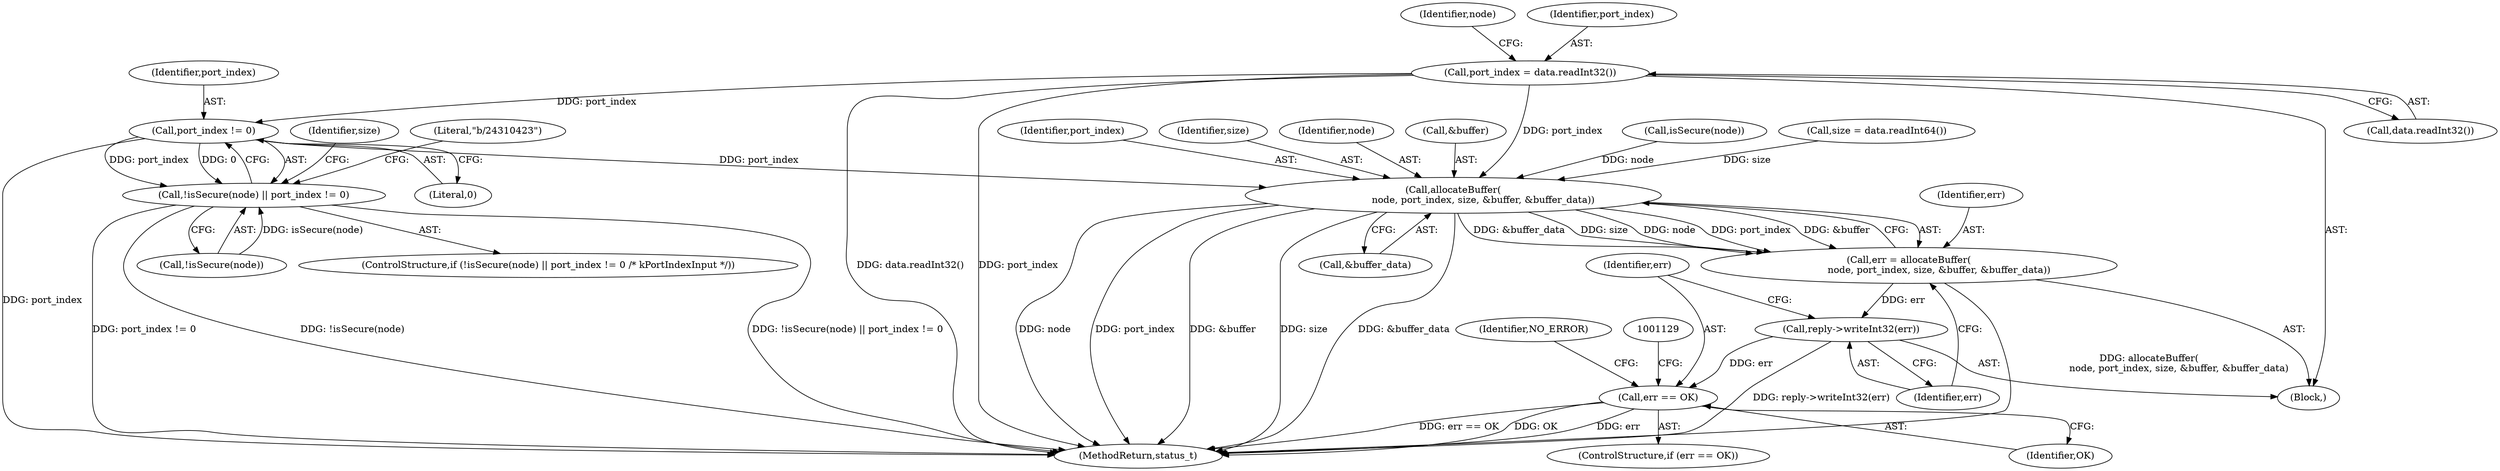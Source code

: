 digraph "0_Android_295c883fe3105b19bcd0f9e07d54c6b589fc5bff@API" {
"1001085" [label="(Call,port_index = data.readInt32())"];
"1001093" [label="(Call,port_index != 0)"];
"1001089" [label="(Call,!isSecure(node) || port_index != 0)"];
"1001112" [label="(Call,allocateBuffer(\n                    node, port_index, size, &buffer, &buffer_data))"];
"1001110" [label="(Call,err = allocateBuffer(\n                    node, port_index, size, &buffer, &buffer_data))"];
"1001120" [label="(Call,reply->writeInt32(err))"];
"1001123" [label="(Call,err == OK)"];
"1001093" [label="(Call,port_index != 0)"];
"1001091" [label="(Call,isSecure(node))"];
"1001085" [label="(Call,port_index = data.readInt32())"];
"1001122" [label="(ControlStructure,if (err == OK))"];
"1001105" [label="(Identifier,size)"];
"1001098" [label="(Literal,\"b/24310423\")"];
"1001094" [label="(Identifier,port_index)"];
"1001112" [label="(Call,allocateBuffer(\n                    node, port_index, size, &buffer, &buffer_data))"];
"1001073" [label="(Block,)"];
"1001092" [label="(Identifier,node)"];
"1001104" [label="(Call,size = data.readInt64())"];
"1001089" [label="(Call,!isSecure(node) || port_index != 0)"];
"1001118" [label="(Call,&buffer_data)"];
"1001090" [label="(Call,!isSecure(node))"];
"1001114" [label="(Identifier,port_index)"];
"1001088" [label="(ControlStructure,if (!isSecure(node) || port_index != 0 /* kPortIndexInput */))"];
"1001115" [label="(Identifier,size)"];
"1001124" [label="(Identifier,err)"];
"1001125" [label="(Identifier,OK)"];
"1001087" [label="(Call,data.readInt32())"];
"1001086" [label="(Identifier,port_index)"];
"1001136" [label="(Identifier,NO_ERROR)"];
"1001111" [label="(Identifier,err)"];
"1001120" [label="(Call,reply->writeInt32(err))"];
"1001123" [label="(Call,err == OK)"];
"1001095" [label="(Literal,0)"];
"1001113" [label="(Identifier,node)"];
"1001121" [label="(Identifier,err)"];
"1001110" [label="(Call,err = allocateBuffer(\n                    node, port_index, size, &buffer, &buffer_data))"];
"1001116" [label="(Call,&buffer)"];
"1001343" [label="(MethodReturn,status_t)"];
"1001085" -> "1001073"  [label="AST: "];
"1001085" -> "1001087"  [label="CFG: "];
"1001086" -> "1001085"  [label="AST: "];
"1001087" -> "1001085"  [label="AST: "];
"1001092" -> "1001085"  [label="CFG: "];
"1001085" -> "1001343"  [label="DDG: data.readInt32()"];
"1001085" -> "1001343"  [label="DDG: port_index"];
"1001085" -> "1001093"  [label="DDG: port_index"];
"1001085" -> "1001112"  [label="DDG: port_index"];
"1001093" -> "1001089"  [label="AST: "];
"1001093" -> "1001095"  [label="CFG: "];
"1001094" -> "1001093"  [label="AST: "];
"1001095" -> "1001093"  [label="AST: "];
"1001089" -> "1001093"  [label="CFG: "];
"1001093" -> "1001343"  [label="DDG: port_index"];
"1001093" -> "1001089"  [label="DDG: port_index"];
"1001093" -> "1001089"  [label="DDG: 0"];
"1001093" -> "1001112"  [label="DDG: port_index"];
"1001089" -> "1001088"  [label="AST: "];
"1001089" -> "1001090"  [label="CFG: "];
"1001090" -> "1001089"  [label="AST: "];
"1001098" -> "1001089"  [label="CFG: "];
"1001105" -> "1001089"  [label="CFG: "];
"1001089" -> "1001343"  [label="DDG: !isSecure(node) || port_index != 0"];
"1001089" -> "1001343"  [label="DDG: port_index != 0"];
"1001089" -> "1001343"  [label="DDG: !isSecure(node)"];
"1001090" -> "1001089"  [label="DDG: isSecure(node)"];
"1001112" -> "1001110"  [label="AST: "];
"1001112" -> "1001118"  [label="CFG: "];
"1001113" -> "1001112"  [label="AST: "];
"1001114" -> "1001112"  [label="AST: "];
"1001115" -> "1001112"  [label="AST: "];
"1001116" -> "1001112"  [label="AST: "];
"1001118" -> "1001112"  [label="AST: "];
"1001110" -> "1001112"  [label="CFG: "];
"1001112" -> "1001343"  [label="DDG: node"];
"1001112" -> "1001343"  [label="DDG: port_index"];
"1001112" -> "1001343"  [label="DDG: &buffer"];
"1001112" -> "1001343"  [label="DDG: size"];
"1001112" -> "1001343"  [label="DDG: &buffer_data"];
"1001112" -> "1001110"  [label="DDG: &buffer_data"];
"1001112" -> "1001110"  [label="DDG: size"];
"1001112" -> "1001110"  [label="DDG: node"];
"1001112" -> "1001110"  [label="DDG: port_index"];
"1001112" -> "1001110"  [label="DDG: &buffer"];
"1001091" -> "1001112"  [label="DDG: node"];
"1001104" -> "1001112"  [label="DDG: size"];
"1001110" -> "1001073"  [label="AST: "];
"1001111" -> "1001110"  [label="AST: "];
"1001121" -> "1001110"  [label="CFG: "];
"1001110" -> "1001343"  [label="DDG: allocateBuffer(\n                    node, port_index, size, &buffer, &buffer_data)"];
"1001110" -> "1001120"  [label="DDG: err"];
"1001120" -> "1001073"  [label="AST: "];
"1001120" -> "1001121"  [label="CFG: "];
"1001121" -> "1001120"  [label="AST: "];
"1001124" -> "1001120"  [label="CFG: "];
"1001120" -> "1001343"  [label="DDG: reply->writeInt32(err)"];
"1001120" -> "1001123"  [label="DDG: err"];
"1001123" -> "1001122"  [label="AST: "];
"1001123" -> "1001125"  [label="CFG: "];
"1001124" -> "1001123"  [label="AST: "];
"1001125" -> "1001123"  [label="AST: "];
"1001129" -> "1001123"  [label="CFG: "];
"1001136" -> "1001123"  [label="CFG: "];
"1001123" -> "1001343"  [label="DDG: err"];
"1001123" -> "1001343"  [label="DDG: err == OK"];
"1001123" -> "1001343"  [label="DDG: OK"];
}

